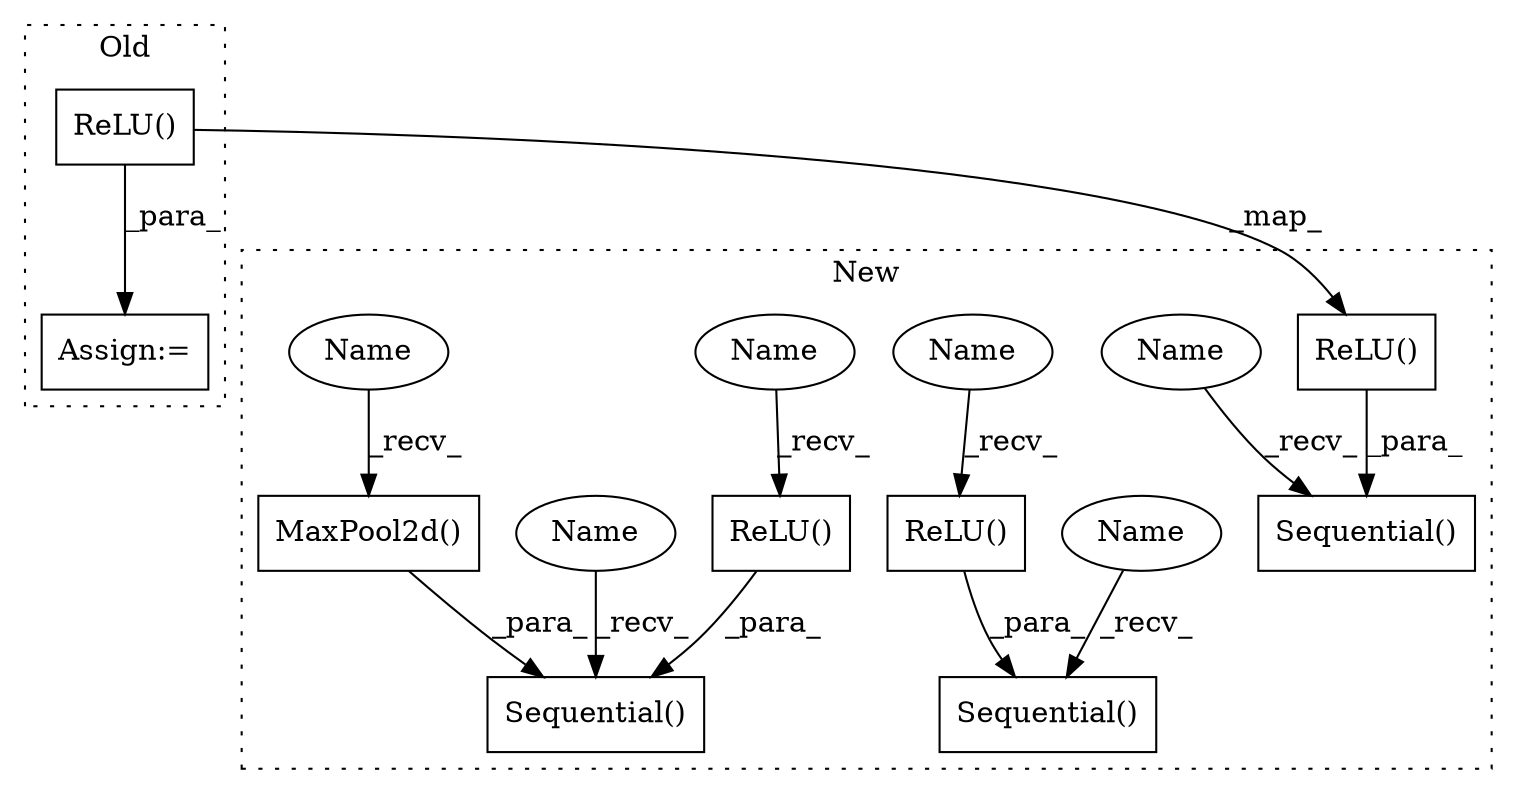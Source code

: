 digraph G {
subgraph cluster0 {
1 [label="ReLU()" a="75" s="5426" l="21" shape="box"];
4 [label="Assign:=" a="68" s="5423" l="3" shape="box"];
label = "Old";
style="dotted";
}
subgraph cluster1 {
2 [label="ReLU()" a="75" s="5877" l="21" shape="box"];
3 [label="Sequential()" a="75" s="5694,5968" l="35,19" shape="box"];
5 [label="Sequential()" a="75" s="6035,6309" l="35,19" shape="box"];
6 [label="ReLU()" a="75" s="6218" l="21" shape="box"];
7 [label="Sequential()" a="75" s="5383,5565" l="14,1" shape="box"];
8 [label="ReLU()" a="75" s="5544" l="21" shape="box"];
9 [label="MaxPool2d()" a="75" s="6261" l="48" shape="box"];
10 [label="Name" a="87" s="5694" l="2" shape="ellipse"];
11 [label="Name" a="87" s="5383" l="2" shape="ellipse"];
12 [label="Name" a="87" s="5544" l="2" shape="ellipse"];
13 [label="Name" a="87" s="6218" l="2" shape="ellipse"];
14 [label="Name" a="87" s="6035" l="2" shape="ellipse"];
15 [label="Name" a="87" s="6261" l="2" shape="ellipse"];
label = "New";
style="dotted";
}
1 -> 4 [label="_para_"];
1 -> 2 [label="_map_"];
2 -> 3 [label="_para_"];
6 -> 5 [label="_para_"];
8 -> 7 [label="_para_"];
9 -> 5 [label="_para_"];
10 -> 3 [label="_recv_"];
11 -> 7 [label="_recv_"];
12 -> 8 [label="_recv_"];
13 -> 6 [label="_recv_"];
14 -> 5 [label="_recv_"];
15 -> 9 [label="_recv_"];
}